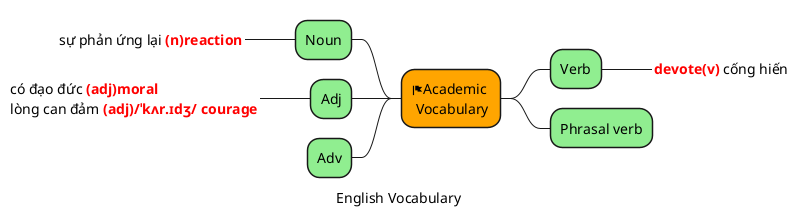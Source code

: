 @startmindmap
caption English Vocabulary
'title Human

*[#Orange] <&flag>Academic \n Vocabulary


**[#lightgreen] Verb
***_ <b><color:red>devote(v) </b>cống hiến
**[#lightgreen] Phrasal verb

left side
**[#lightgreen] Noun
***_  sự phản ứng lại <b><color:red>(n)reaction

**[#lightgreen] Adj
***_:có đạo đức <b><color:red>(adj)moral
lòng can đảm <b><color:red>(adj)/ˈkʌr.ɪdʒ/ courage;
**[#lightgreen] Adv

'**[#lightblue] Leisure





@endmindmap